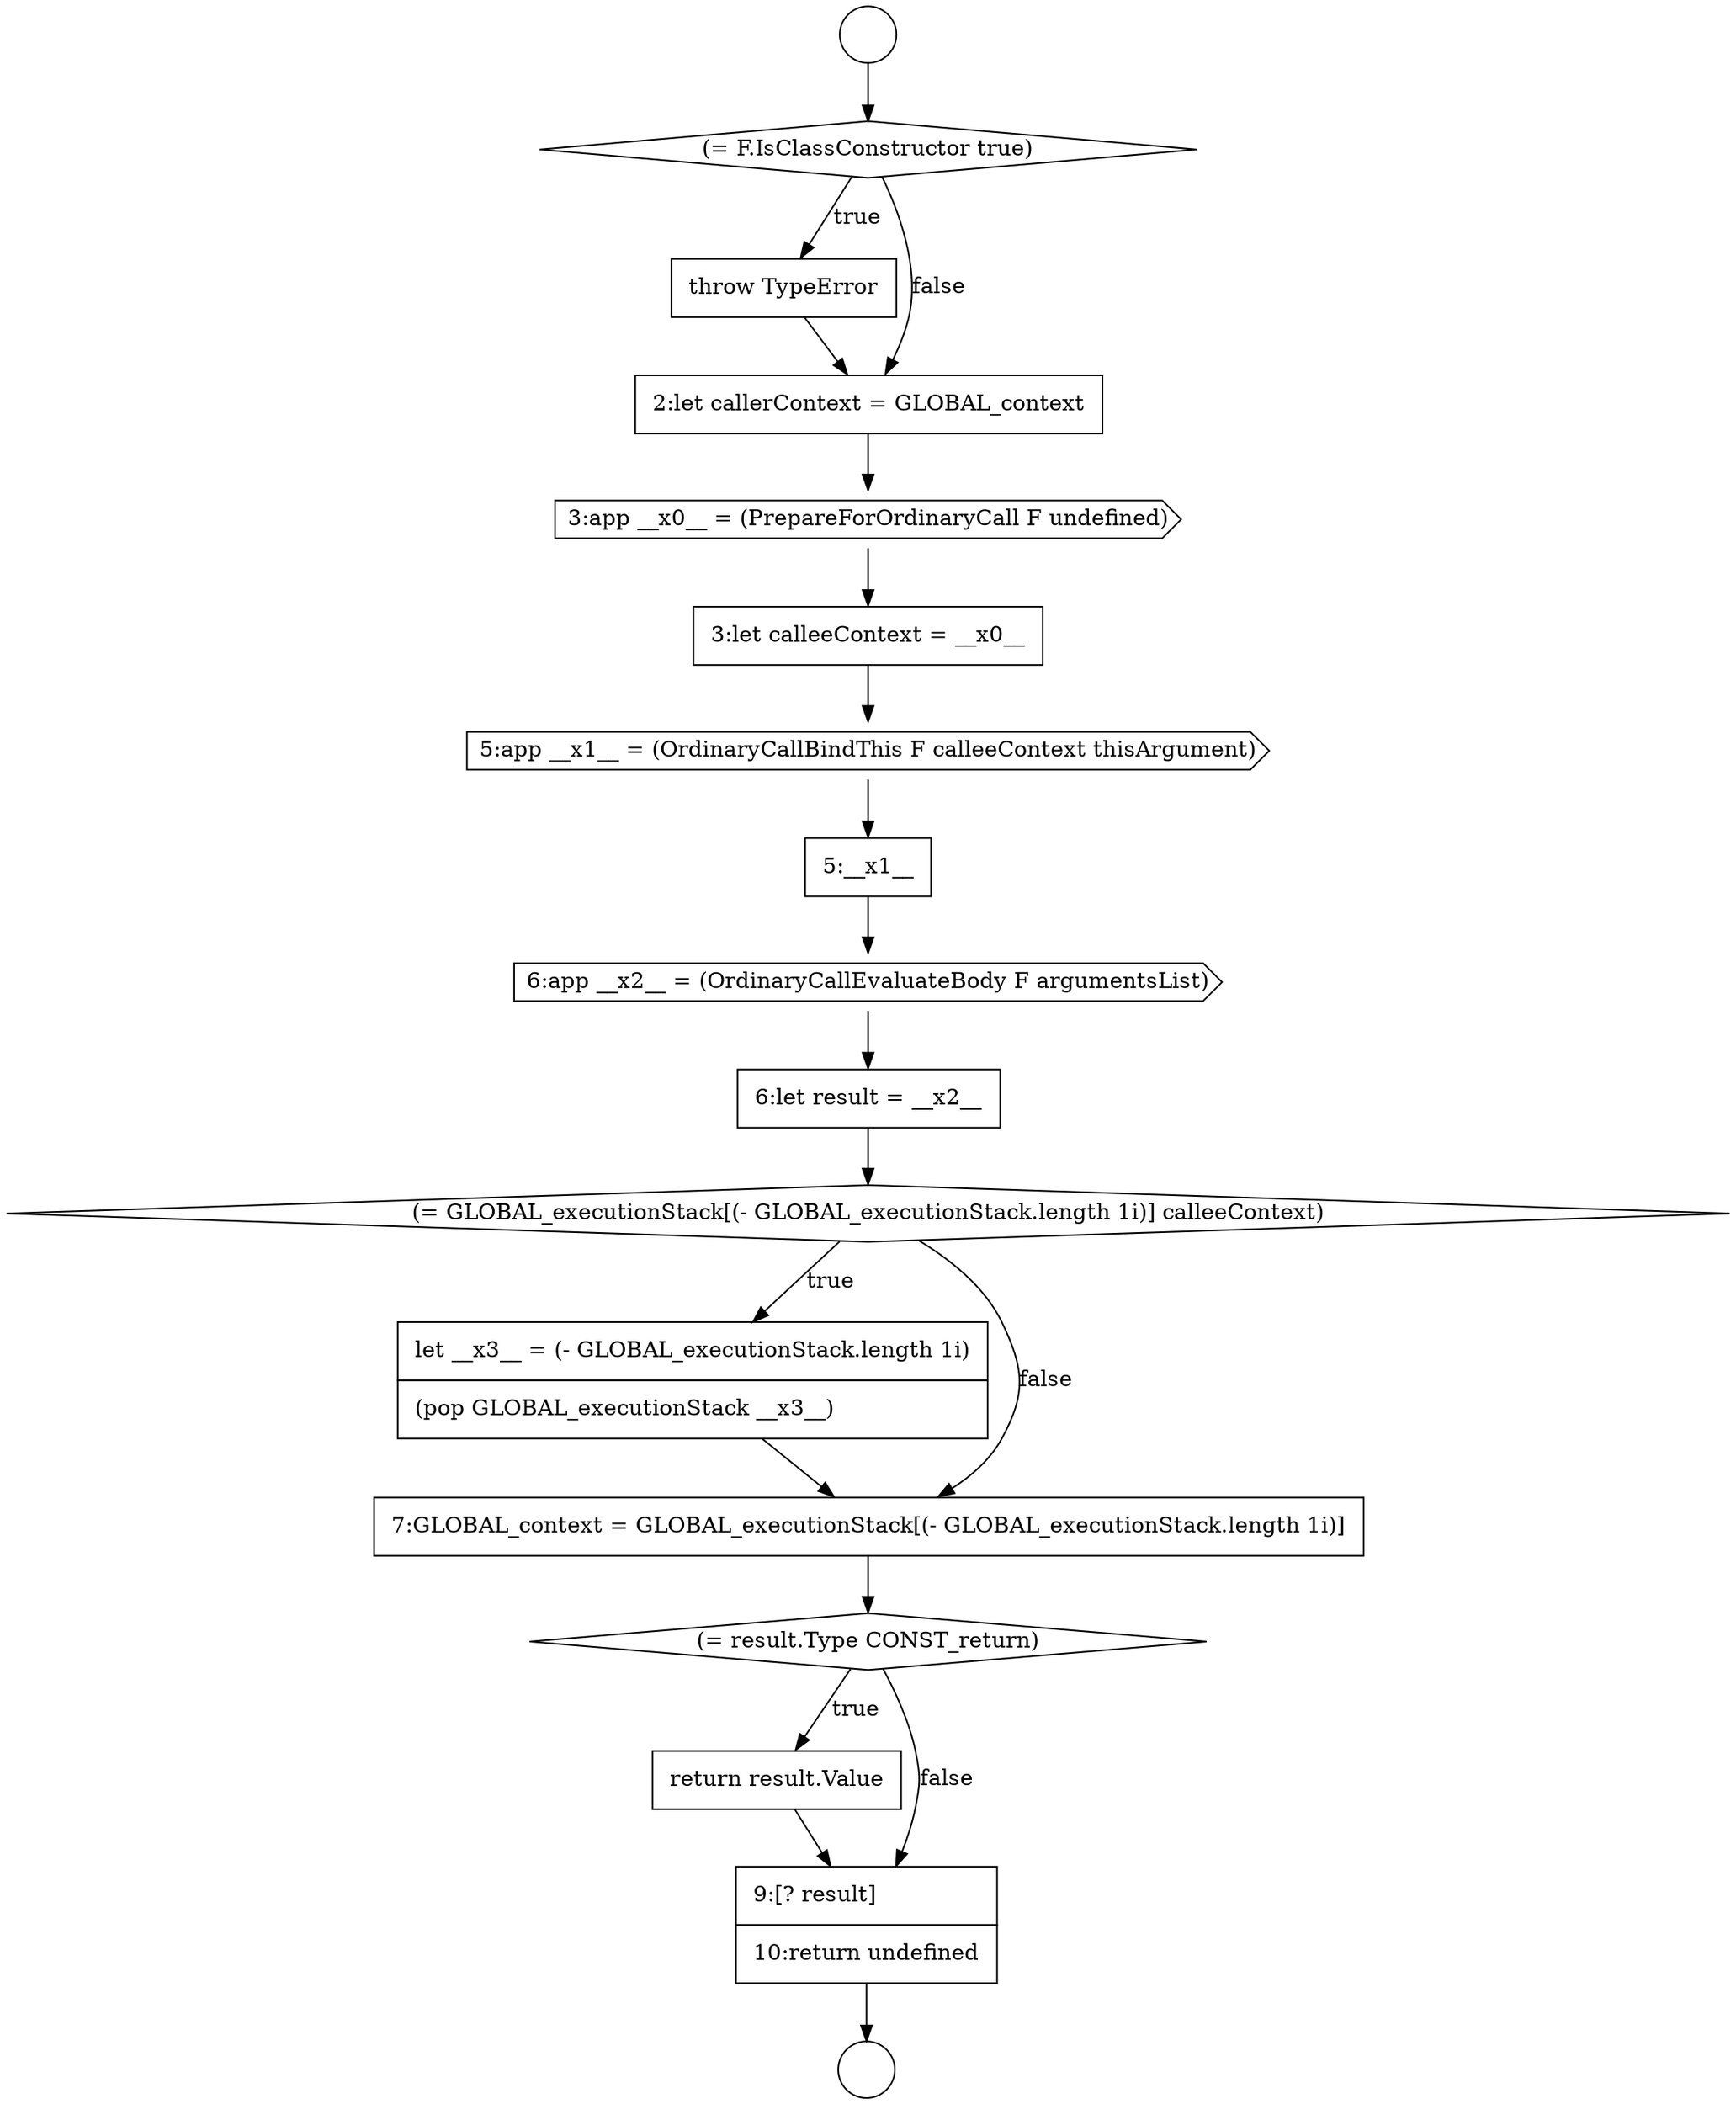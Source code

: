 digraph {
  node2231 [shape=circle label=" " color="black" fillcolor="white" style=filled]
  node2242 [shape=none, margin=0, label=<<font color="black">
    <table border="0" cellborder="1" cellspacing="0" cellpadding="10">
      <tr><td align="left">let __x3__ = (- GLOBAL_executionStack.length 1i)</td></tr>
      <tr><td align="left">(pop GLOBAL_executionStack __x3__)</td></tr>
    </table>
  </font>> color="black" fillcolor="white" style=filled]
  node2232 [shape=diamond, label=<<font color="black">(= F.IsClassConstructor true)</font>> color="black" fillcolor="white" style=filled]
  node2245 [shape=none, margin=0, label=<<font color="black">
    <table border="0" cellborder="1" cellspacing="0" cellpadding="10">
      <tr><td align="left">return result.Value</td></tr>
    </table>
  </font>> color="black" fillcolor="white" style=filled]
  node2240 [shape=none, margin=0, label=<<font color="black">
    <table border="0" cellborder="1" cellspacing="0" cellpadding="10">
      <tr><td align="left">6:let result = __x2__</td></tr>
    </table>
  </font>> color="black" fillcolor="white" style=filled]
  node2243 [shape=none, margin=0, label=<<font color="black">
    <table border="0" cellborder="1" cellspacing="0" cellpadding="10">
      <tr><td align="left">7:GLOBAL_context = GLOBAL_executionStack[(- GLOBAL_executionStack.length 1i)]</td></tr>
    </table>
  </font>> color="black" fillcolor="white" style=filled]
  node2235 [shape=cds, label=<<font color="black">3:app __x0__ = (PrepareForOrdinaryCall F undefined)</font>> color="black" fillcolor="white" style=filled]
  node2246 [shape=none, margin=0, label=<<font color="black">
    <table border="0" cellborder="1" cellspacing="0" cellpadding="10">
      <tr><td align="left">9:[? result]</td></tr>
      <tr><td align="left">10:return undefined</td></tr>
    </table>
  </font>> color="black" fillcolor="white" style=filled]
  node2244 [shape=diamond, label=<<font color="black">(= result.Type CONST_return)</font>> color="black" fillcolor="white" style=filled]
  node2230 [shape=circle label=" " color="black" fillcolor="white" style=filled]
  node2233 [shape=none, margin=0, label=<<font color="black">
    <table border="0" cellborder="1" cellspacing="0" cellpadding="10">
      <tr><td align="left">throw TypeError</td></tr>
    </table>
  </font>> color="black" fillcolor="white" style=filled]
  node2241 [shape=diamond, label=<<font color="black">(= GLOBAL_executionStack[(- GLOBAL_executionStack.length 1i)] calleeContext)</font>> color="black" fillcolor="white" style=filled]
  node2238 [shape=none, margin=0, label=<<font color="black">
    <table border="0" cellborder="1" cellspacing="0" cellpadding="10">
      <tr><td align="left">5:__x1__</td></tr>
    </table>
  </font>> color="black" fillcolor="white" style=filled]
  node2237 [shape=cds, label=<<font color="black">5:app __x1__ = (OrdinaryCallBindThis F calleeContext thisArgument)</font>> color="black" fillcolor="white" style=filled]
  node2236 [shape=none, margin=0, label=<<font color="black">
    <table border="0" cellborder="1" cellspacing="0" cellpadding="10">
      <tr><td align="left">3:let calleeContext = __x0__</td></tr>
    </table>
  </font>> color="black" fillcolor="white" style=filled]
  node2239 [shape=cds, label=<<font color="black">6:app __x2__ = (OrdinaryCallEvaluateBody F argumentsList)</font>> color="black" fillcolor="white" style=filled]
  node2234 [shape=none, margin=0, label=<<font color="black">
    <table border="0" cellborder="1" cellspacing="0" cellpadding="10">
      <tr><td align="left">2:let callerContext = GLOBAL_context</td></tr>
    </table>
  </font>> color="black" fillcolor="white" style=filled]
  node2235 -> node2236 [ color="black"]
  node2241 -> node2242 [label=<<font color="black">true</font>> color="black"]
  node2241 -> node2243 [label=<<font color="black">false</font>> color="black"]
  node2239 -> node2240 [ color="black"]
  node2238 -> node2239 [ color="black"]
  node2242 -> node2243 [ color="black"]
  node2237 -> node2238 [ color="black"]
  node2243 -> node2244 [ color="black"]
  node2244 -> node2245 [label=<<font color="black">true</font>> color="black"]
  node2244 -> node2246 [label=<<font color="black">false</font>> color="black"]
  node2246 -> node2231 [ color="black"]
  node2236 -> node2237 [ color="black"]
  node2233 -> node2234 [ color="black"]
  node2234 -> node2235 [ color="black"]
  node2240 -> node2241 [ color="black"]
  node2245 -> node2246 [ color="black"]
  node2232 -> node2233 [label=<<font color="black">true</font>> color="black"]
  node2232 -> node2234 [label=<<font color="black">false</font>> color="black"]
  node2230 -> node2232 [ color="black"]
}
